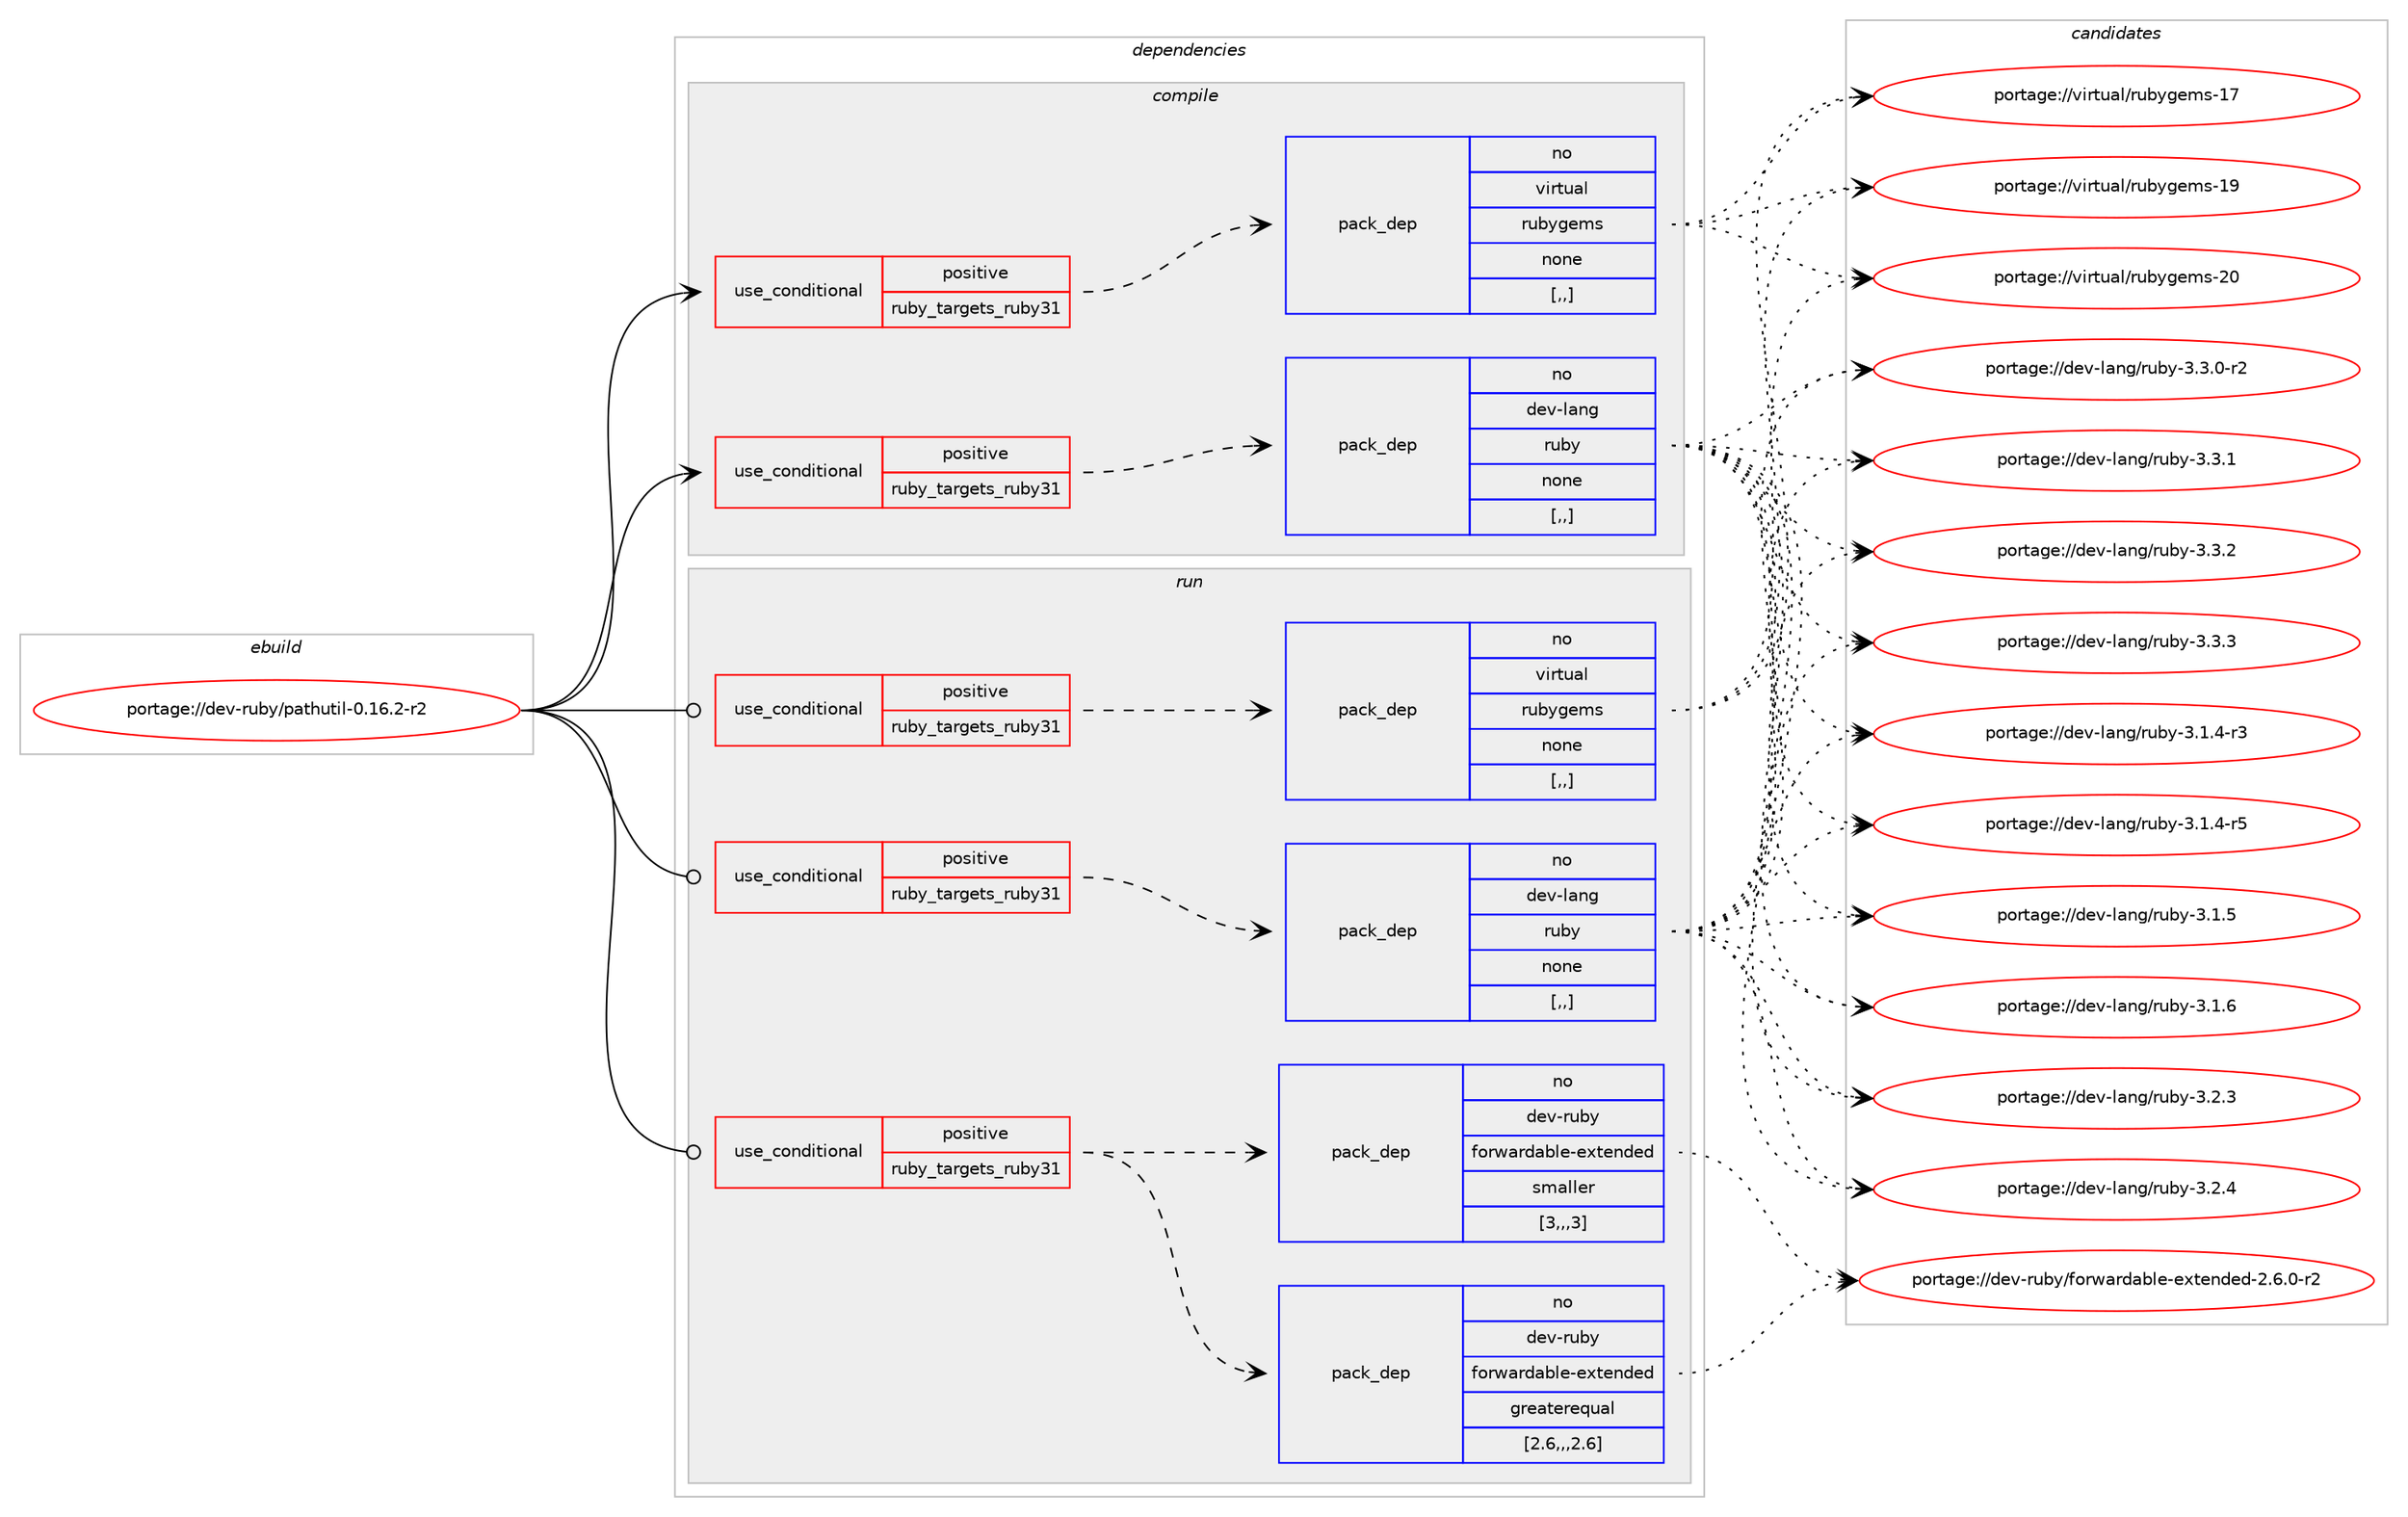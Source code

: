 digraph prolog {

# *************
# Graph options
# *************

newrank=true;
concentrate=true;
compound=true;
graph [rankdir=LR,fontname=Helvetica,fontsize=10,ranksep=1.5];#, ranksep=2.5, nodesep=0.2];
edge  [arrowhead=vee];
node  [fontname=Helvetica,fontsize=10];

# **********
# The ebuild
# **********

subgraph cluster_leftcol {
color=gray;
rank=same;
label=<<i>ebuild</i>>;
id [label="portage://dev-ruby/pathutil-0.16.2-r2", color=red, width=4, href="../dev-ruby/pathutil-0.16.2-r2.svg"];
}

# ****************
# The dependencies
# ****************

subgraph cluster_midcol {
color=gray;
label=<<i>dependencies</i>>;
subgraph cluster_compile {
fillcolor="#eeeeee";
style=filled;
label=<<i>compile</i>>;
subgraph cond50944 {
dependency189429 [label=<<TABLE BORDER="0" CELLBORDER="1" CELLSPACING="0" CELLPADDING="4"><TR><TD ROWSPAN="3" CELLPADDING="10">use_conditional</TD></TR><TR><TD>positive</TD></TR><TR><TD>ruby_targets_ruby31</TD></TR></TABLE>>, shape=none, color=red];
subgraph pack137168 {
dependency189430 [label=<<TABLE BORDER="0" CELLBORDER="1" CELLSPACING="0" CELLPADDING="4" WIDTH="220"><TR><TD ROWSPAN="6" CELLPADDING="30">pack_dep</TD></TR><TR><TD WIDTH="110">no</TD></TR><TR><TD>dev-lang</TD></TR><TR><TD>ruby</TD></TR><TR><TD>none</TD></TR><TR><TD>[,,]</TD></TR></TABLE>>, shape=none, color=blue];
}
dependency189429:e -> dependency189430:w [weight=20,style="dashed",arrowhead="vee"];
}
id:e -> dependency189429:w [weight=20,style="solid",arrowhead="vee"];
subgraph cond50945 {
dependency189431 [label=<<TABLE BORDER="0" CELLBORDER="1" CELLSPACING="0" CELLPADDING="4"><TR><TD ROWSPAN="3" CELLPADDING="10">use_conditional</TD></TR><TR><TD>positive</TD></TR><TR><TD>ruby_targets_ruby31</TD></TR></TABLE>>, shape=none, color=red];
subgraph pack137169 {
dependency189432 [label=<<TABLE BORDER="0" CELLBORDER="1" CELLSPACING="0" CELLPADDING="4" WIDTH="220"><TR><TD ROWSPAN="6" CELLPADDING="30">pack_dep</TD></TR><TR><TD WIDTH="110">no</TD></TR><TR><TD>virtual</TD></TR><TR><TD>rubygems</TD></TR><TR><TD>none</TD></TR><TR><TD>[,,]</TD></TR></TABLE>>, shape=none, color=blue];
}
dependency189431:e -> dependency189432:w [weight=20,style="dashed",arrowhead="vee"];
}
id:e -> dependency189431:w [weight=20,style="solid",arrowhead="vee"];
}
subgraph cluster_compileandrun {
fillcolor="#eeeeee";
style=filled;
label=<<i>compile and run</i>>;
}
subgraph cluster_run {
fillcolor="#eeeeee";
style=filled;
label=<<i>run</i>>;
subgraph cond50946 {
dependency189433 [label=<<TABLE BORDER="0" CELLBORDER="1" CELLSPACING="0" CELLPADDING="4"><TR><TD ROWSPAN="3" CELLPADDING="10">use_conditional</TD></TR><TR><TD>positive</TD></TR><TR><TD>ruby_targets_ruby31</TD></TR></TABLE>>, shape=none, color=red];
subgraph pack137170 {
dependency189434 [label=<<TABLE BORDER="0" CELLBORDER="1" CELLSPACING="0" CELLPADDING="4" WIDTH="220"><TR><TD ROWSPAN="6" CELLPADDING="30">pack_dep</TD></TR><TR><TD WIDTH="110">no</TD></TR><TR><TD>dev-lang</TD></TR><TR><TD>ruby</TD></TR><TR><TD>none</TD></TR><TR><TD>[,,]</TD></TR></TABLE>>, shape=none, color=blue];
}
dependency189433:e -> dependency189434:w [weight=20,style="dashed",arrowhead="vee"];
}
id:e -> dependency189433:w [weight=20,style="solid",arrowhead="odot"];
subgraph cond50947 {
dependency189435 [label=<<TABLE BORDER="0" CELLBORDER="1" CELLSPACING="0" CELLPADDING="4"><TR><TD ROWSPAN="3" CELLPADDING="10">use_conditional</TD></TR><TR><TD>positive</TD></TR><TR><TD>ruby_targets_ruby31</TD></TR></TABLE>>, shape=none, color=red];
subgraph pack137171 {
dependency189436 [label=<<TABLE BORDER="0" CELLBORDER="1" CELLSPACING="0" CELLPADDING="4" WIDTH="220"><TR><TD ROWSPAN="6" CELLPADDING="30">pack_dep</TD></TR><TR><TD WIDTH="110">no</TD></TR><TR><TD>dev-ruby</TD></TR><TR><TD>forwardable-extended</TD></TR><TR><TD>greaterequal</TD></TR><TR><TD>[2.6,,,2.6]</TD></TR></TABLE>>, shape=none, color=blue];
}
dependency189435:e -> dependency189436:w [weight=20,style="dashed",arrowhead="vee"];
subgraph pack137172 {
dependency189437 [label=<<TABLE BORDER="0" CELLBORDER="1" CELLSPACING="0" CELLPADDING="4" WIDTH="220"><TR><TD ROWSPAN="6" CELLPADDING="30">pack_dep</TD></TR><TR><TD WIDTH="110">no</TD></TR><TR><TD>dev-ruby</TD></TR><TR><TD>forwardable-extended</TD></TR><TR><TD>smaller</TD></TR><TR><TD>[3,,,3]</TD></TR></TABLE>>, shape=none, color=blue];
}
dependency189435:e -> dependency189437:w [weight=20,style="dashed",arrowhead="vee"];
}
id:e -> dependency189435:w [weight=20,style="solid",arrowhead="odot"];
subgraph cond50948 {
dependency189438 [label=<<TABLE BORDER="0" CELLBORDER="1" CELLSPACING="0" CELLPADDING="4"><TR><TD ROWSPAN="3" CELLPADDING="10">use_conditional</TD></TR><TR><TD>positive</TD></TR><TR><TD>ruby_targets_ruby31</TD></TR></TABLE>>, shape=none, color=red];
subgraph pack137173 {
dependency189439 [label=<<TABLE BORDER="0" CELLBORDER="1" CELLSPACING="0" CELLPADDING="4" WIDTH="220"><TR><TD ROWSPAN="6" CELLPADDING="30">pack_dep</TD></TR><TR><TD WIDTH="110">no</TD></TR><TR><TD>virtual</TD></TR><TR><TD>rubygems</TD></TR><TR><TD>none</TD></TR><TR><TD>[,,]</TD></TR></TABLE>>, shape=none, color=blue];
}
dependency189438:e -> dependency189439:w [weight=20,style="dashed",arrowhead="vee"];
}
id:e -> dependency189438:w [weight=20,style="solid",arrowhead="odot"];
}
}

# **************
# The candidates
# **************

subgraph cluster_choices {
rank=same;
color=gray;
label=<<i>candidates</i>>;

subgraph choice137168 {
color=black;
nodesep=1;
choice100101118451089711010347114117981214551464946524511451 [label="portage://dev-lang/ruby-3.1.4-r3", color=red, width=4,href="../dev-lang/ruby-3.1.4-r3.svg"];
choice100101118451089711010347114117981214551464946524511453 [label="portage://dev-lang/ruby-3.1.4-r5", color=red, width=4,href="../dev-lang/ruby-3.1.4-r5.svg"];
choice10010111845108971101034711411798121455146494653 [label="portage://dev-lang/ruby-3.1.5", color=red, width=4,href="../dev-lang/ruby-3.1.5.svg"];
choice10010111845108971101034711411798121455146494654 [label="portage://dev-lang/ruby-3.1.6", color=red, width=4,href="../dev-lang/ruby-3.1.6.svg"];
choice10010111845108971101034711411798121455146504651 [label="portage://dev-lang/ruby-3.2.3", color=red, width=4,href="../dev-lang/ruby-3.2.3.svg"];
choice10010111845108971101034711411798121455146504652 [label="portage://dev-lang/ruby-3.2.4", color=red, width=4,href="../dev-lang/ruby-3.2.4.svg"];
choice100101118451089711010347114117981214551465146484511450 [label="portage://dev-lang/ruby-3.3.0-r2", color=red, width=4,href="../dev-lang/ruby-3.3.0-r2.svg"];
choice10010111845108971101034711411798121455146514649 [label="portage://dev-lang/ruby-3.3.1", color=red, width=4,href="../dev-lang/ruby-3.3.1.svg"];
choice10010111845108971101034711411798121455146514650 [label="portage://dev-lang/ruby-3.3.2", color=red, width=4,href="../dev-lang/ruby-3.3.2.svg"];
choice10010111845108971101034711411798121455146514651 [label="portage://dev-lang/ruby-3.3.3", color=red, width=4,href="../dev-lang/ruby-3.3.3.svg"];
dependency189430:e -> choice100101118451089711010347114117981214551464946524511451:w [style=dotted,weight="100"];
dependency189430:e -> choice100101118451089711010347114117981214551464946524511453:w [style=dotted,weight="100"];
dependency189430:e -> choice10010111845108971101034711411798121455146494653:w [style=dotted,weight="100"];
dependency189430:e -> choice10010111845108971101034711411798121455146494654:w [style=dotted,weight="100"];
dependency189430:e -> choice10010111845108971101034711411798121455146504651:w [style=dotted,weight="100"];
dependency189430:e -> choice10010111845108971101034711411798121455146504652:w [style=dotted,weight="100"];
dependency189430:e -> choice100101118451089711010347114117981214551465146484511450:w [style=dotted,weight="100"];
dependency189430:e -> choice10010111845108971101034711411798121455146514649:w [style=dotted,weight="100"];
dependency189430:e -> choice10010111845108971101034711411798121455146514650:w [style=dotted,weight="100"];
dependency189430:e -> choice10010111845108971101034711411798121455146514651:w [style=dotted,weight="100"];
}
subgraph choice137169 {
color=black;
nodesep=1;
choice118105114116117971084711411798121103101109115454955 [label="portage://virtual/rubygems-17", color=red, width=4,href="../virtual/rubygems-17.svg"];
choice118105114116117971084711411798121103101109115454957 [label="portage://virtual/rubygems-19", color=red, width=4,href="../virtual/rubygems-19.svg"];
choice118105114116117971084711411798121103101109115455048 [label="portage://virtual/rubygems-20", color=red, width=4,href="../virtual/rubygems-20.svg"];
dependency189432:e -> choice118105114116117971084711411798121103101109115454955:w [style=dotted,weight="100"];
dependency189432:e -> choice118105114116117971084711411798121103101109115454957:w [style=dotted,weight="100"];
dependency189432:e -> choice118105114116117971084711411798121103101109115455048:w [style=dotted,weight="100"];
}
subgraph choice137170 {
color=black;
nodesep=1;
choice100101118451089711010347114117981214551464946524511451 [label="portage://dev-lang/ruby-3.1.4-r3", color=red, width=4,href="../dev-lang/ruby-3.1.4-r3.svg"];
choice100101118451089711010347114117981214551464946524511453 [label="portage://dev-lang/ruby-3.1.4-r5", color=red, width=4,href="../dev-lang/ruby-3.1.4-r5.svg"];
choice10010111845108971101034711411798121455146494653 [label="portage://dev-lang/ruby-3.1.5", color=red, width=4,href="../dev-lang/ruby-3.1.5.svg"];
choice10010111845108971101034711411798121455146494654 [label="portage://dev-lang/ruby-3.1.6", color=red, width=4,href="../dev-lang/ruby-3.1.6.svg"];
choice10010111845108971101034711411798121455146504651 [label="portage://dev-lang/ruby-3.2.3", color=red, width=4,href="../dev-lang/ruby-3.2.3.svg"];
choice10010111845108971101034711411798121455146504652 [label="portage://dev-lang/ruby-3.2.4", color=red, width=4,href="../dev-lang/ruby-3.2.4.svg"];
choice100101118451089711010347114117981214551465146484511450 [label="portage://dev-lang/ruby-3.3.0-r2", color=red, width=4,href="../dev-lang/ruby-3.3.0-r2.svg"];
choice10010111845108971101034711411798121455146514649 [label="portage://dev-lang/ruby-3.3.1", color=red, width=4,href="../dev-lang/ruby-3.3.1.svg"];
choice10010111845108971101034711411798121455146514650 [label="portage://dev-lang/ruby-3.3.2", color=red, width=4,href="../dev-lang/ruby-3.3.2.svg"];
choice10010111845108971101034711411798121455146514651 [label="portage://dev-lang/ruby-3.3.3", color=red, width=4,href="../dev-lang/ruby-3.3.3.svg"];
dependency189434:e -> choice100101118451089711010347114117981214551464946524511451:w [style=dotted,weight="100"];
dependency189434:e -> choice100101118451089711010347114117981214551464946524511453:w [style=dotted,weight="100"];
dependency189434:e -> choice10010111845108971101034711411798121455146494653:w [style=dotted,weight="100"];
dependency189434:e -> choice10010111845108971101034711411798121455146494654:w [style=dotted,weight="100"];
dependency189434:e -> choice10010111845108971101034711411798121455146504651:w [style=dotted,weight="100"];
dependency189434:e -> choice10010111845108971101034711411798121455146504652:w [style=dotted,weight="100"];
dependency189434:e -> choice100101118451089711010347114117981214551465146484511450:w [style=dotted,weight="100"];
dependency189434:e -> choice10010111845108971101034711411798121455146514649:w [style=dotted,weight="100"];
dependency189434:e -> choice10010111845108971101034711411798121455146514650:w [style=dotted,weight="100"];
dependency189434:e -> choice10010111845108971101034711411798121455146514651:w [style=dotted,weight="100"];
}
subgraph choice137171 {
color=black;
nodesep=1;
choice100101118451141179812147102111114119971141009798108101451011201161011101001011004550465446484511450 [label="portage://dev-ruby/forwardable-extended-2.6.0-r2", color=red, width=4,href="../dev-ruby/forwardable-extended-2.6.0-r2.svg"];
dependency189436:e -> choice100101118451141179812147102111114119971141009798108101451011201161011101001011004550465446484511450:w [style=dotted,weight="100"];
}
subgraph choice137172 {
color=black;
nodesep=1;
choice100101118451141179812147102111114119971141009798108101451011201161011101001011004550465446484511450 [label="portage://dev-ruby/forwardable-extended-2.6.0-r2", color=red, width=4,href="../dev-ruby/forwardable-extended-2.6.0-r2.svg"];
dependency189437:e -> choice100101118451141179812147102111114119971141009798108101451011201161011101001011004550465446484511450:w [style=dotted,weight="100"];
}
subgraph choice137173 {
color=black;
nodesep=1;
choice118105114116117971084711411798121103101109115454955 [label="portage://virtual/rubygems-17", color=red, width=4,href="../virtual/rubygems-17.svg"];
choice118105114116117971084711411798121103101109115454957 [label="portage://virtual/rubygems-19", color=red, width=4,href="../virtual/rubygems-19.svg"];
choice118105114116117971084711411798121103101109115455048 [label="portage://virtual/rubygems-20", color=red, width=4,href="../virtual/rubygems-20.svg"];
dependency189439:e -> choice118105114116117971084711411798121103101109115454955:w [style=dotted,weight="100"];
dependency189439:e -> choice118105114116117971084711411798121103101109115454957:w [style=dotted,weight="100"];
dependency189439:e -> choice118105114116117971084711411798121103101109115455048:w [style=dotted,weight="100"];
}
}

}
